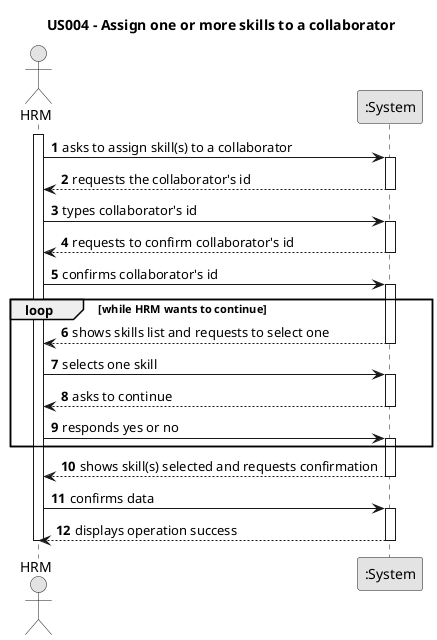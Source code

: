 @startuml
skinparam monochrome true
skinparam packageStyle rectangle
skinparam shadowing false

title US004 - Assign one or more skills to a collaborator

autonumber

actor "HRM" as Employee
participant ":System" as System

activate Employee

    Employee -> System : asks to assign skill(s) to a collaborator
    activate System

    System --> Employee : requests the collaborator's id
    deactivate System

    Employee -> System : types collaborator's id
    activate System

    System --> Employee : requests to confirm collaborator's id
    deactivate System

    Employee -> System : confirms collaborator's id
    activate System

    loop while HRM wants to continue
    System --> Employee : shows skills list and requests to select one
    deactivate System

    Employee -> System : selects one skill
    activate System

    System --> Employee : asks to continue
    deactivate System

    Employee -> System : responds yes or no
    activate System
    end
    System --> Employee : shows skill(s) selected and requests confirmation
    deactivate System

    Employee -> System : confirms data
    activate System

    System --> Employee : displays operation success
    deactivate System

deactivate Employee
@enduml